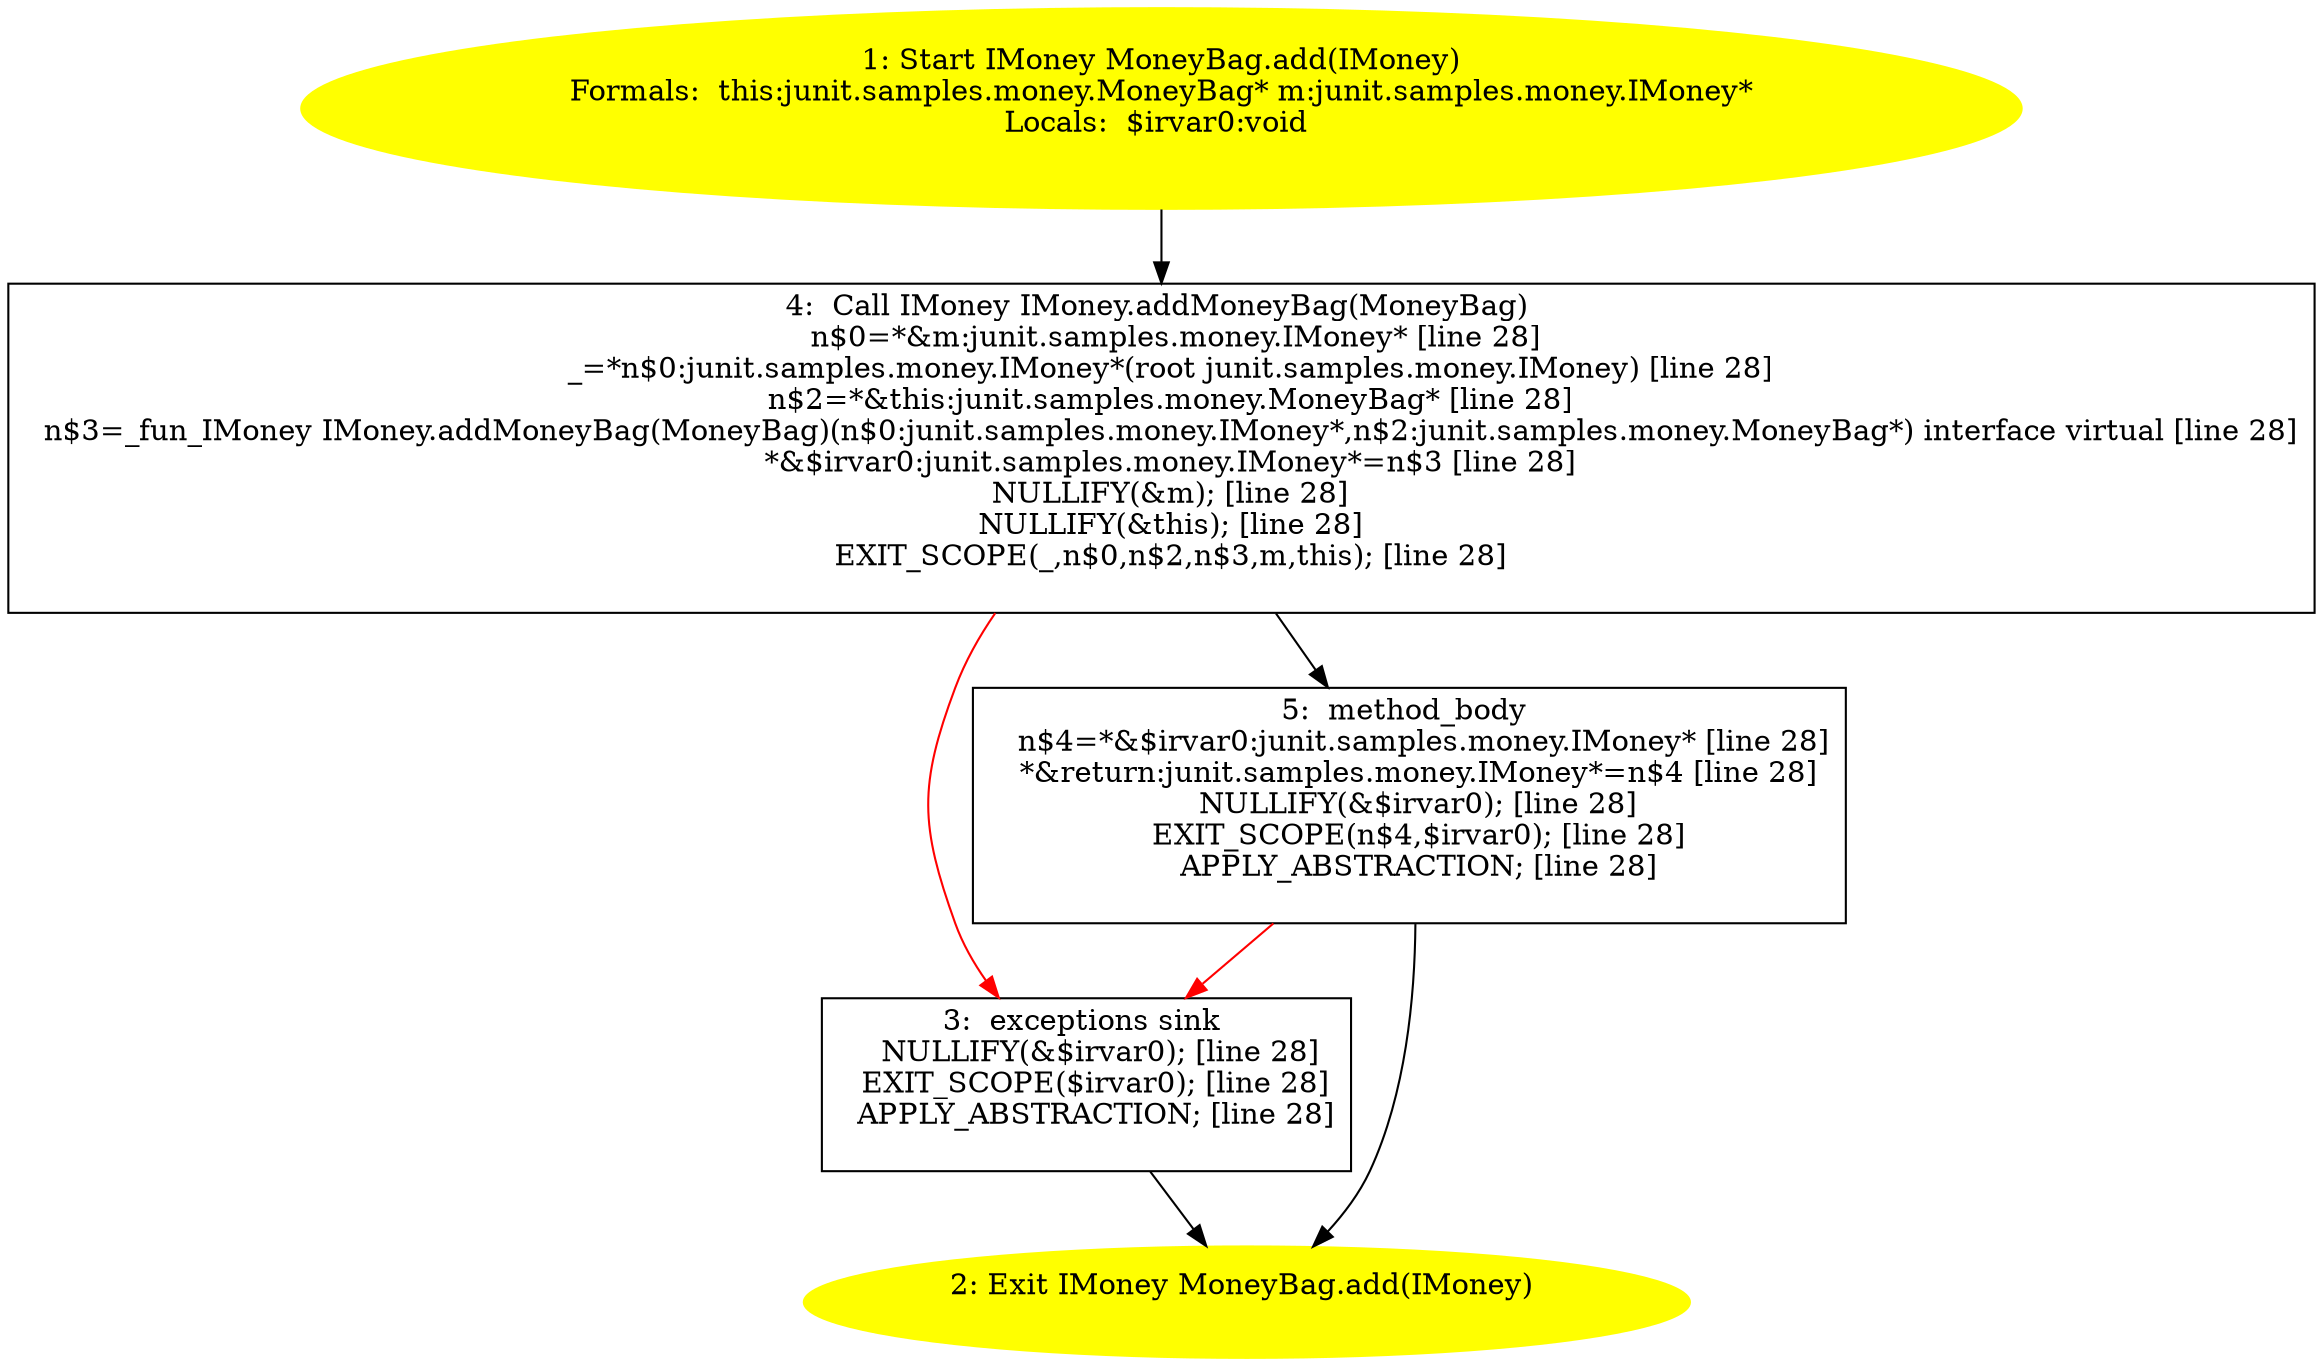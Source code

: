 /* @generated */
digraph cfg {
"junit.samples.money.MoneyBag.add(junit.samples.money.IMoney):junit.samples.money.IMoney.23b9558383ce08a78e53ea2e94775ad5_1" [label="1: Start IMoney MoneyBag.add(IMoney)\nFormals:  this:junit.samples.money.MoneyBag* m:junit.samples.money.IMoney*\nLocals:  $irvar0:void \n  " color=yellow style=filled]
	

	 "junit.samples.money.MoneyBag.add(junit.samples.money.IMoney):junit.samples.money.IMoney.23b9558383ce08a78e53ea2e94775ad5_1" -> "junit.samples.money.MoneyBag.add(junit.samples.money.IMoney):junit.samples.money.IMoney.23b9558383ce08a78e53ea2e94775ad5_4" ;
"junit.samples.money.MoneyBag.add(junit.samples.money.IMoney):junit.samples.money.IMoney.23b9558383ce08a78e53ea2e94775ad5_2" [label="2: Exit IMoney MoneyBag.add(IMoney) \n  " color=yellow style=filled]
	

"junit.samples.money.MoneyBag.add(junit.samples.money.IMoney):junit.samples.money.IMoney.23b9558383ce08a78e53ea2e94775ad5_3" [label="3:  exceptions sink \n   NULLIFY(&$irvar0); [line 28]\n  EXIT_SCOPE($irvar0); [line 28]\n  APPLY_ABSTRACTION; [line 28]\n " shape="box"]
	

	 "junit.samples.money.MoneyBag.add(junit.samples.money.IMoney):junit.samples.money.IMoney.23b9558383ce08a78e53ea2e94775ad5_3" -> "junit.samples.money.MoneyBag.add(junit.samples.money.IMoney):junit.samples.money.IMoney.23b9558383ce08a78e53ea2e94775ad5_2" ;
"junit.samples.money.MoneyBag.add(junit.samples.money.IMoney):junit.samples.money.IMoney.23b9558383ce08a78e53ea2e94775ad5_4" [label="4:  Call IMoney IMoney.addMoneyBag(MoneyBag) \n   n$0=*&m:junit.samples.money.IMoney* [line 28]\n  _=*n$0:junit.samples.money.IMoney*(root junit.samples.money.IMoney) [line 28]\n  n$2=*&this:junit.samples.money.MoneyBag* [line 28]\n  n$3=_fun_IMoney IMoney.addMoneyBag(MoneyBag)(n$0:junit.samples.money.IMoney*,n$2:junit.samples.money.MoneyBag*) interface virtual [line 28]\n  *&$irvar0:junit.samples.money.IMoney*=n$3 [line 28]\n  NULLIFY(&m); [line 28]\n  NULLIFY(&this); [line 28]\n  EXIT_SCOPE(_,n$0,n$2,n$3,m,this); [line 28]\n " shape="box"]
	

	 "junit.samples.money.MoneyBag.add(junit.samples.money.IMoney):junit.samples.money.IMoney.23b9558383ce08a78e53ea2e94775ad5_4" -> "junit.samples.money.MoneyBag.add(junit.samples.money.IMoney):junit.samples.money.IMoney.23b9558383ce08a78e53ea2e94775ad5_5" ;
	 "junit.samples.money.MoneyBag.add(junit.samples.money.IMoney):junit.samples.money.IMoney.23b9558383ce08a78e53ea2e94775ad5_4" -> "junit.samples.money.MoneyBag.add(junit.samples.money.IMoney):junit.samples.money.IMoney.23b9558383ce08a78e53ea2e94775ad5_3" [color="red" ];
"junit.samples.money.MoneyBag.add(junit.samples.money.IMoney):junit.samples.money.IMoney.23b9558383ce08a78e53ea2e94775ad5_5" [label="5:  method_body \n   n$4=*&$irvar0:junit.samples.money.IMoney* [line 28]\n  *&return:junit.samples.money.IMoney*=n$4 [line 28]\n  NULLIFY(&$irvar0); [line 28]\n  EXIT_SCOPE(n$4,$irvar0); [line 28]\n  APPLY_ABSTRACTION; [line 28]\n " shape="box"]
	

	 "junit.samples.money.MoneyBag.add(junit.samples.money.IMoney):junit.samples.money.IMoney.23b9558383ce08a78e53ea2e94775ad5_5" -> "junit.samples.money.MoneyBag.add(junit.samples.money.IMoney):junit.samples.money.IMoney.23b9558383ce08a78e53ea2e94775ad5_2" ;
	 "junit.samples.money.MoneyBag.add(junit.samples.money.IMoney):junit.samples.money.IMoney.23b9558383ce08a78e53ea2e94775ad5_5" -> "junit.samples.money.MoneyBag.add(junit.samples.money.IMoney):junit.samples.money.IMoney.23b9558383ce08a78e53ea2e94775ad5_3" [color="red" ];
}
